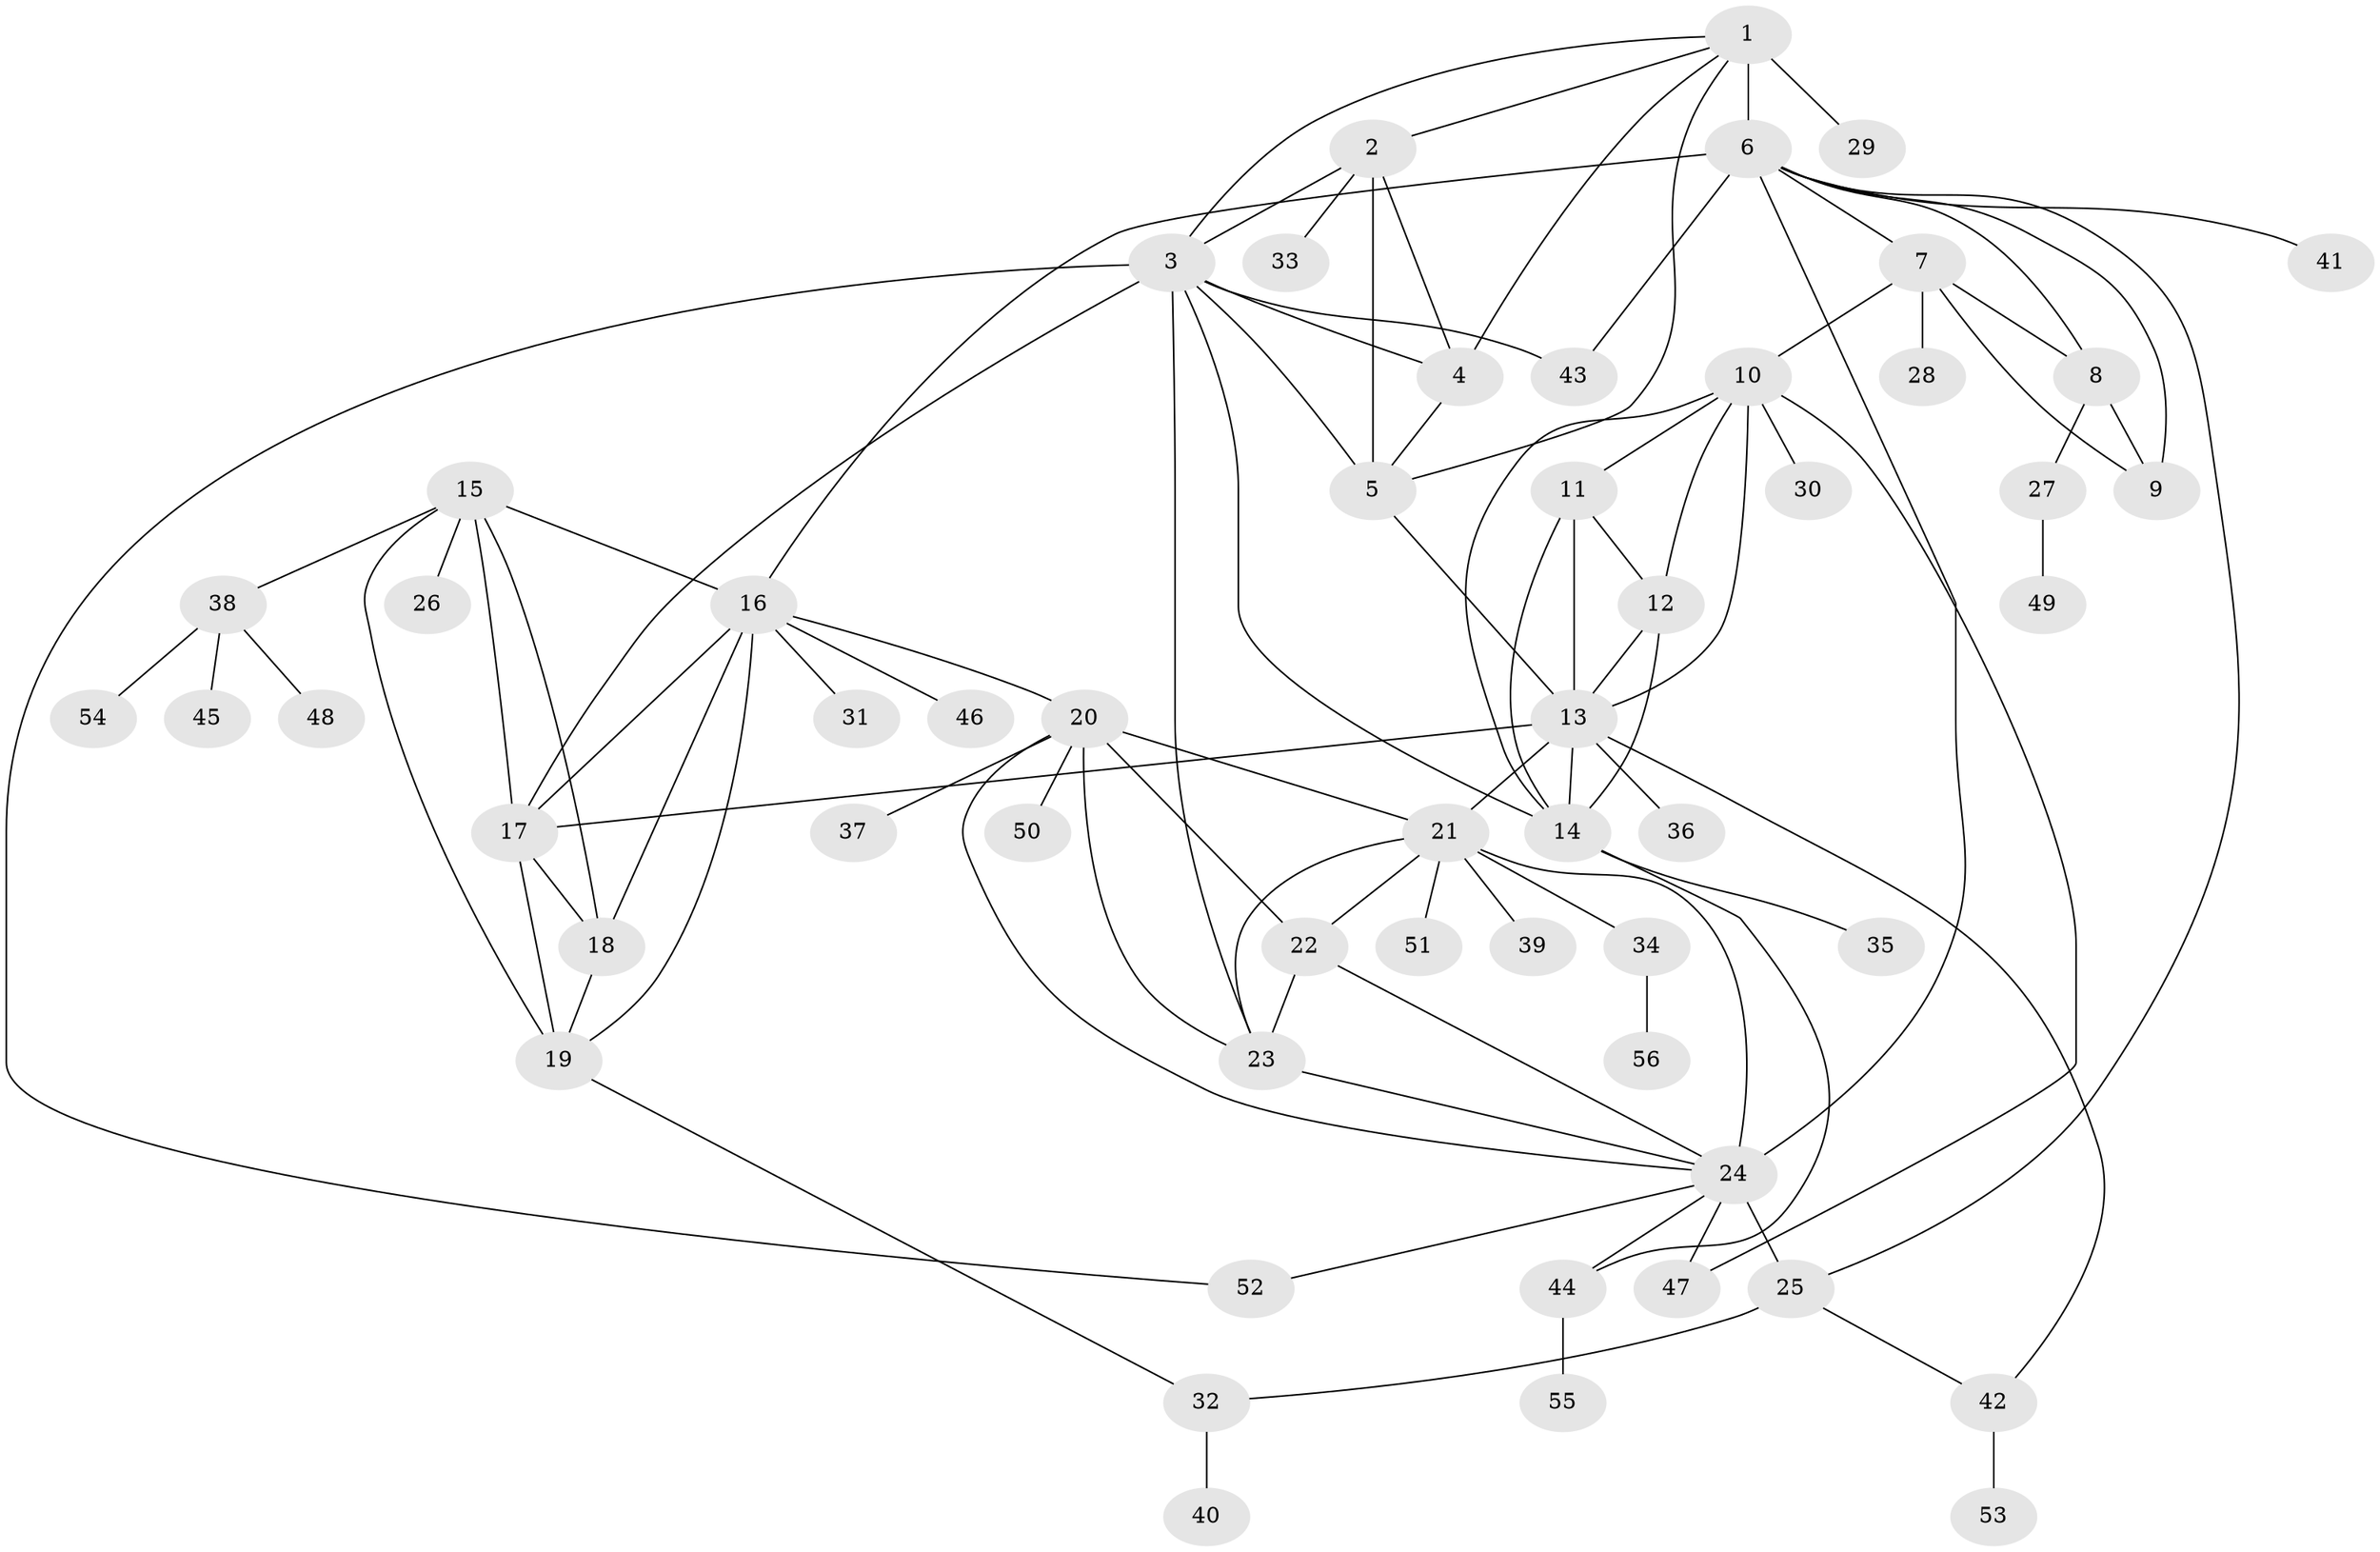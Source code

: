 // original degree distribution, {10: 0.026785714285714284, 5: 0.05357142857142857, 4: 0.044642857142857144, 14: 0.017857142857142856, 8: 0.026785714285714284, 6: 0.03571428571428571, 11: 0.008928571428571428, 9: 0.026785714285714284, 7: 0.017857142857142856, 2: 0.09821428571428571, 1: 0.6071428571428571, 3: 0.03571428571428571}
// Generated by graph-tools (version 1.1) at 2025/37/03/09/25 02:37:32]
// undirected, 56 vertices, 96 edges
graph export_dot {
graph [start="1"]
  node [color=gray90,style=filled];
  1;
  2;
  3;
  4;
  5;
  6;
  7;
  8;
  9;
  10;
  11;
  12;
  13;
  14;
  15;
  16;
  17;
  18;
  19;
  20;
  21;
  22;
  23;
  24;
  25;
  26;
  27;
  28;
  29;
  30;
  31;
  32;
  33;
  34;
  35;
  36;
  37;
  38;
  39;
  40;
  41;
  42;
  43;
  44;
  45;
  46;
  47;
  48;
  49;
  50;
  51;
  52;
  53;
  54;
  55;
  56;
  1 -- 2 [weight=1.0];
  1 -- 3 [weight=1.0];
  1 -- 4 [weight=1.0];
  1 -- 5 [weight=1.0];
  1 -- 6 [weight=1.0];
  1 -- 29 [weight=4.0];
  2 -- 3 [weight=1.0];
  2 -- 4 [weight=1.0];
  2 -- 5 [weight=5.0];
  2 -- 33 [weight=1.0];
  3 -- 4 [weight=1.0];
  3 -- 5 [weight=1.0];
  3 -- 14 [weight=1.0];
  3 -- 17 [weight=1.0];
  3 -- 23 [weight=1.0];
  3 -- 43 [weight=1.0];
  3 -- 52 [weight=1.0];
  4 -- 5 [weight=1.0];
  5 -- 13 [weight=1.0];
  6 -- 7 [weight=1.0];
  6 -- 8 [weight=2.0];
  6 -- 9 [weight=1.0];
  6 -- 16 [weight=1.0];
  6 -- 24 [weight=1.0];
  6 -- 25 [weight=1.0];
  6 -- 41 [weight=1.0];
  6 -- 43 [weight=4.0];
  7 -- 8 [weight=2.0];
  7 -- 9 [weight=1.0];
  7 -- 10 [weight=1.0];
  7 -- 28 [weight=2.0];
  8 -- 9 [weight=3.0];
  8 -- 27 [weight=1.0];
  10 -- 11 [weight=1.0];
  10 -- 12 [weight=1.0];
  10 -- 13 [weight=1.0];
  10 -- 14 [weight=1.0];
  10 -- 30 [weight=1.0];
  10 -- 47 [weight=1.0];
  11 -- 12 [weight=2.0];
  11 -- 13 [weight=1.0];
  11 -- 14 [weight=1.0];
  12 -- 13 [weight=1.0];
  12 -- 14 [weight=1.0];
  13 -- 14 [weight=1.0];
  13 -- 17 [weight=1.0];
  13 -- 21 [weight=1.0];
  13 -- 36 [weight=2.0];
  13 -- 42 [weight=1.0];
  14 -- 35 [weight=2.0];
  14 -- 44 [weight=1.0];
  15 -- 16 [weight=1.0];
  15 -- 17 [weight=1.0];
  15 -- 18 [weight=1.0];
  15 -- 19 [weight=1.0];
  15 -- 26 [weight=1.0];
  15 -- 38 [weight=1.0];
  16 -- 17 [weight=1.0];
  16 -- 18 [weight=1.0];
  16 -- 19 [weight=1.0];
  16 -- 20 [weight=1.0];
  16 -- 31 [weight=1.0];
  16 -- 46 [weight=1.0];
  17 -- 18 [weight=1.0];
  17 -- 19 [weight=2.0];
  18 -- 19 [weight=1.0];
  19 -- 32 [weight=1.0];
  20 -- 21 [weight=1.0];
  20 -- 22 [weight=1.0];
  20 -- 23 [weight=1.0];
  20 -- 24 [weight=1.0];
  20 -- 37 [weight=1.0];
  20 -- 50 [weight=1.0];
  21 -- 22 [weight=1.0];
  21 -- 23 [weight=1.0];
  21 -- 24 [weight=1.0];
  21 -- 34 [weight=1.0];
  21 -- 39 [weight=1.0];
  21 -- 51 [weight=1.0];
  22 -- 23 [weight=2.0];
  22 -- 24 [weight=1.0];
  23 -- 24 [weight=1.0];
  24 -- 25 [weight=5.0];
  24 -- 44 [weight=1.0];
  24 -- 47 [weight=1.0];
  24 -- 52 [weight=1.0];
  25 -- 32 [weight=1.0];
  25 -- 42 [weight=1.0];
  27 -- 49 [weight=1.0];
  32 -- 40 [weight=2.0];
  34 -- 56 [weight=1.0];
  38 -- 45 [weight=1.0];
  38 -- 48 [weight=1.0];
  38 -- 54 [weight=1.0];
  42 -- 53 [weight=1.0];
  44 -- 55 [weight=1.0];
}
